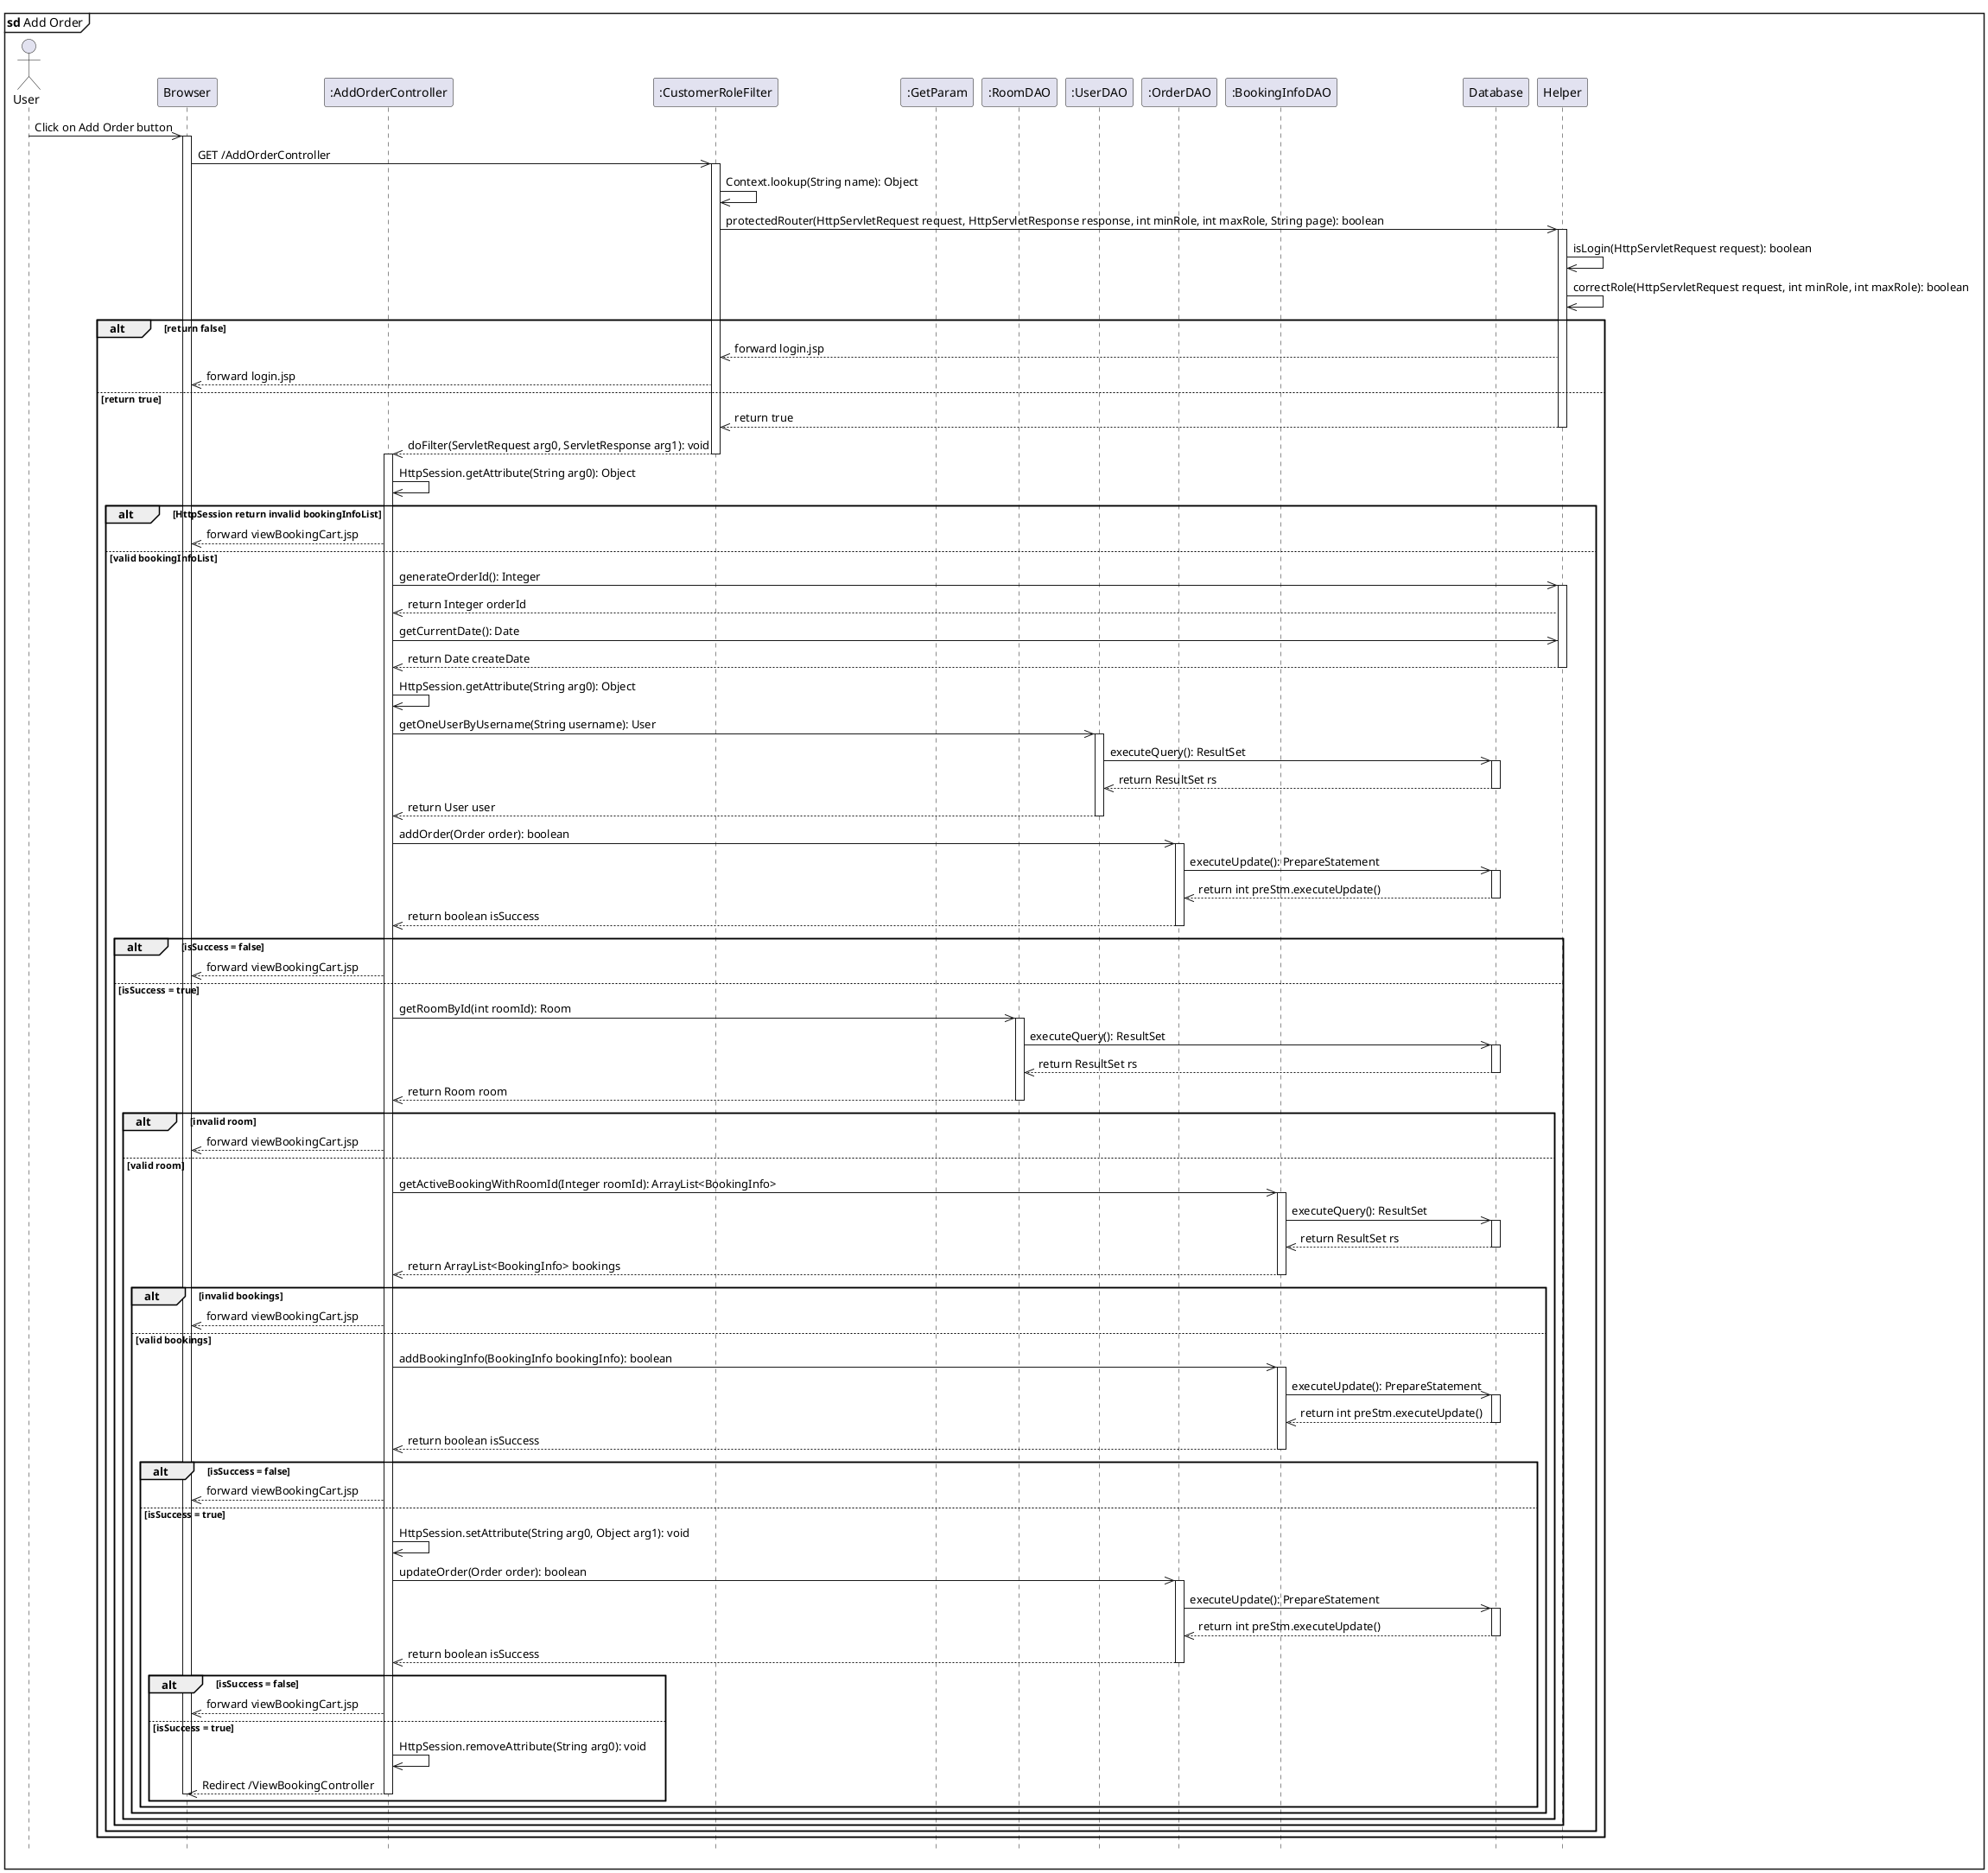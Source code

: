 @startuml addOrder

hide footbox
mainframe <b>sd</b> Add Order
actor User
participant "Browser" as Browser
participant ":AddOrderController" as AddOrderController
participant ":CustomerRoleFilter" as CustomerRoleFilter
participant ":GetParam" as GetParam
participant ":RoomDAO" as RoomDAO
participant ":UserDAO" as UserDAO
participant ":OrderDAO" as OrderDAO
participant ":BookingInfoDAO" as BookingInfoDAO
participant "Database" as DB
participant "Helper" as Helper


User ->> Browser: Click on Add Order button
activate Browser

Browser ->> CustomerRoleFilter: GET /AddOrderController
activate CustomerRoleFilter
CustomerRoleFilter ->> CustomerRoleFilter: Context.lookup(String name): Object
CustomerRoleFilter ->> Helper: protectedRouter(HttpServletRequest request, HttpServletResponse response, int minRole, int maxRole, String page): boolean
activate Helper
Helper ->> Helper: isLogin(HttpServletRequest request): boolean
Helper ->> Helper: correctRole(HttpServletRequest request, int minRole, int maxRole): boolean
alt return false 
    Helper -->> CustomerRoleFilter: forward login.jsp
    CustomerRoleFilter -->> Browser: forward login.jsp
else return true
    Helper -->> CustomerRoleFilter: return true
    deactivate Helper
    CustomerRoleFilter -->> AddOrderController: doFilter(ServletRequest arg0, ServletResponse arg1): void
    deactivate CustomerRoleFilter
    activate AddOrderController
    AddOrderController ->> AddOrderController: HttpSession.getAttribute(String arg0): Object
    alt HttpSession return invalid bookingInfoList
        AddOrderController -->> Browser: forward viewBookingCart.jsp
    else valid bookingInfoList
        AddOrderController ->> Helper: generateOrderId(): Integer
        activate Helper
        Helper -->> AddOrderController: return Integer orderId
        AddOrderController ->> Helper: getCurrentDate(): Date
        Helper -->> AddOrderController: return Date createDate
        deactivate Helper
        AddOrderController ->> AddOrderController: HttpSession.getAttribute(String arg0): Object
        AddOrderController ->> UserDAO: getOneUserByUsername(String username): User
        activate UserDAO
        UserDAO ->> DB: executeQuery(): ResultSet 
        activate DB
        DB -->> UserDAO: return ResultSet rs
        deactivate DB
        UserDAO -->> AddOrderController: return User user
        deactivate UserDAO
        AddOrderController ->> OrderDAO: addOrder(Order order): boolean
        activate OrderDAO
        OrderDAO ->> DB: executeUpdate(): PrepareStatement 
        activate DB
        DB -->> OrderDAO: return int preStm.executeUpdate()
        deactivate DB
        OrderDAO -->> AddOrderController: return boolean isSuccess
        deactivate OrderDAO
        alt isSuccess = false
            AddOrderController -->> Browser: forward viewBookingCart.jsp
        else isSuccess = true
            AddOrderController ->> RoomDAO: getRoomById(int roomId): Room
            activate RoomDAO
            RoomDAO ->> DB: executeQuery(): ResultSet 
            activate DB
            DB -->> RoomDAO: return ResultSet rs
            deactivate DB
            RoomDAO -->> AddOrderController: return Room room
            deactivate RoomDAO
            alt invalid room
                AddOrderController -->> Browser: forward viewBookingCart.jsp
            else valid room
                AddOrderController ->> BookingInfoDAO: getActiveBookingWithRoomId(Integer roomId): ArrayList<BookingInfo>
                activate BookingInfoDAO
                BookingInfoDAO ->> DB: executeQuery(): ResultSet 
                activate DB
                DB -->> BookingInfoDAO: return ResultSet rs
                deactivate DB
                BookingInfoDAO -->> AddOrderController: return ArrayList<BookingInfo> bookings
                deactivate BookingInfoDAO
                alt invalid bookings
                    AddOrderController -->> Browser: forward viewBookingCart.jsp
                else valid bookings
                    AddOrderController ->> BookingInfoDAO: addBookingInfo(BookingInfo bookingInfo): boolean
                    activate BookingInfoDAO
                    BookingInfoDAO ->> DB: executeUpdate(): PrepareStatement
                    activate DB
                    DB -->> BookingInfoDAO: return int preStm.executeUpdate()
                    deactivate DB
                    BookingInfoDAO -->> AddOrderController: return boolean isSuccess
                    deactivate BookingInfoDAO
                    alt isSuccess = false
                        AddOrderController -->> Browser: forward viewBookingCart.jsp
                    else isSuccess = true
                        AddOrderController ->> AddOrderController: HttpSession.setAttribute(String arg0, Object arg1): void
                        AddOrderController ->> OrderDAO: updateOrder(Order order): boolean
                        activate OrderDAO
                        OrderDAO ->> DB: executeUpdate(): PrepareStatement 
                        activate DB
                        DB -->> OrderDAO: return int preStm.executeUpdate()
                        deactivate DB
                        OrderDAO -->> AddOrderController: return boolean isSuccess
                        deactivate OrderDAO
                        alt isSuccess = false
                            AddOrderController -->> Browser: forward viewBookingCart.jsp
                        else isSuccess = true
                            AddOrderController ->> AddOrderController: HttpSession.removeAttribute(String arg0): void
                            AddOrderController -->> Browser: Redirect /ViewBookingController
                            deactivate AddOrderController
                            deactivate Browser
                        end
                    end
                end
            end
        end
    end
end
@enduml